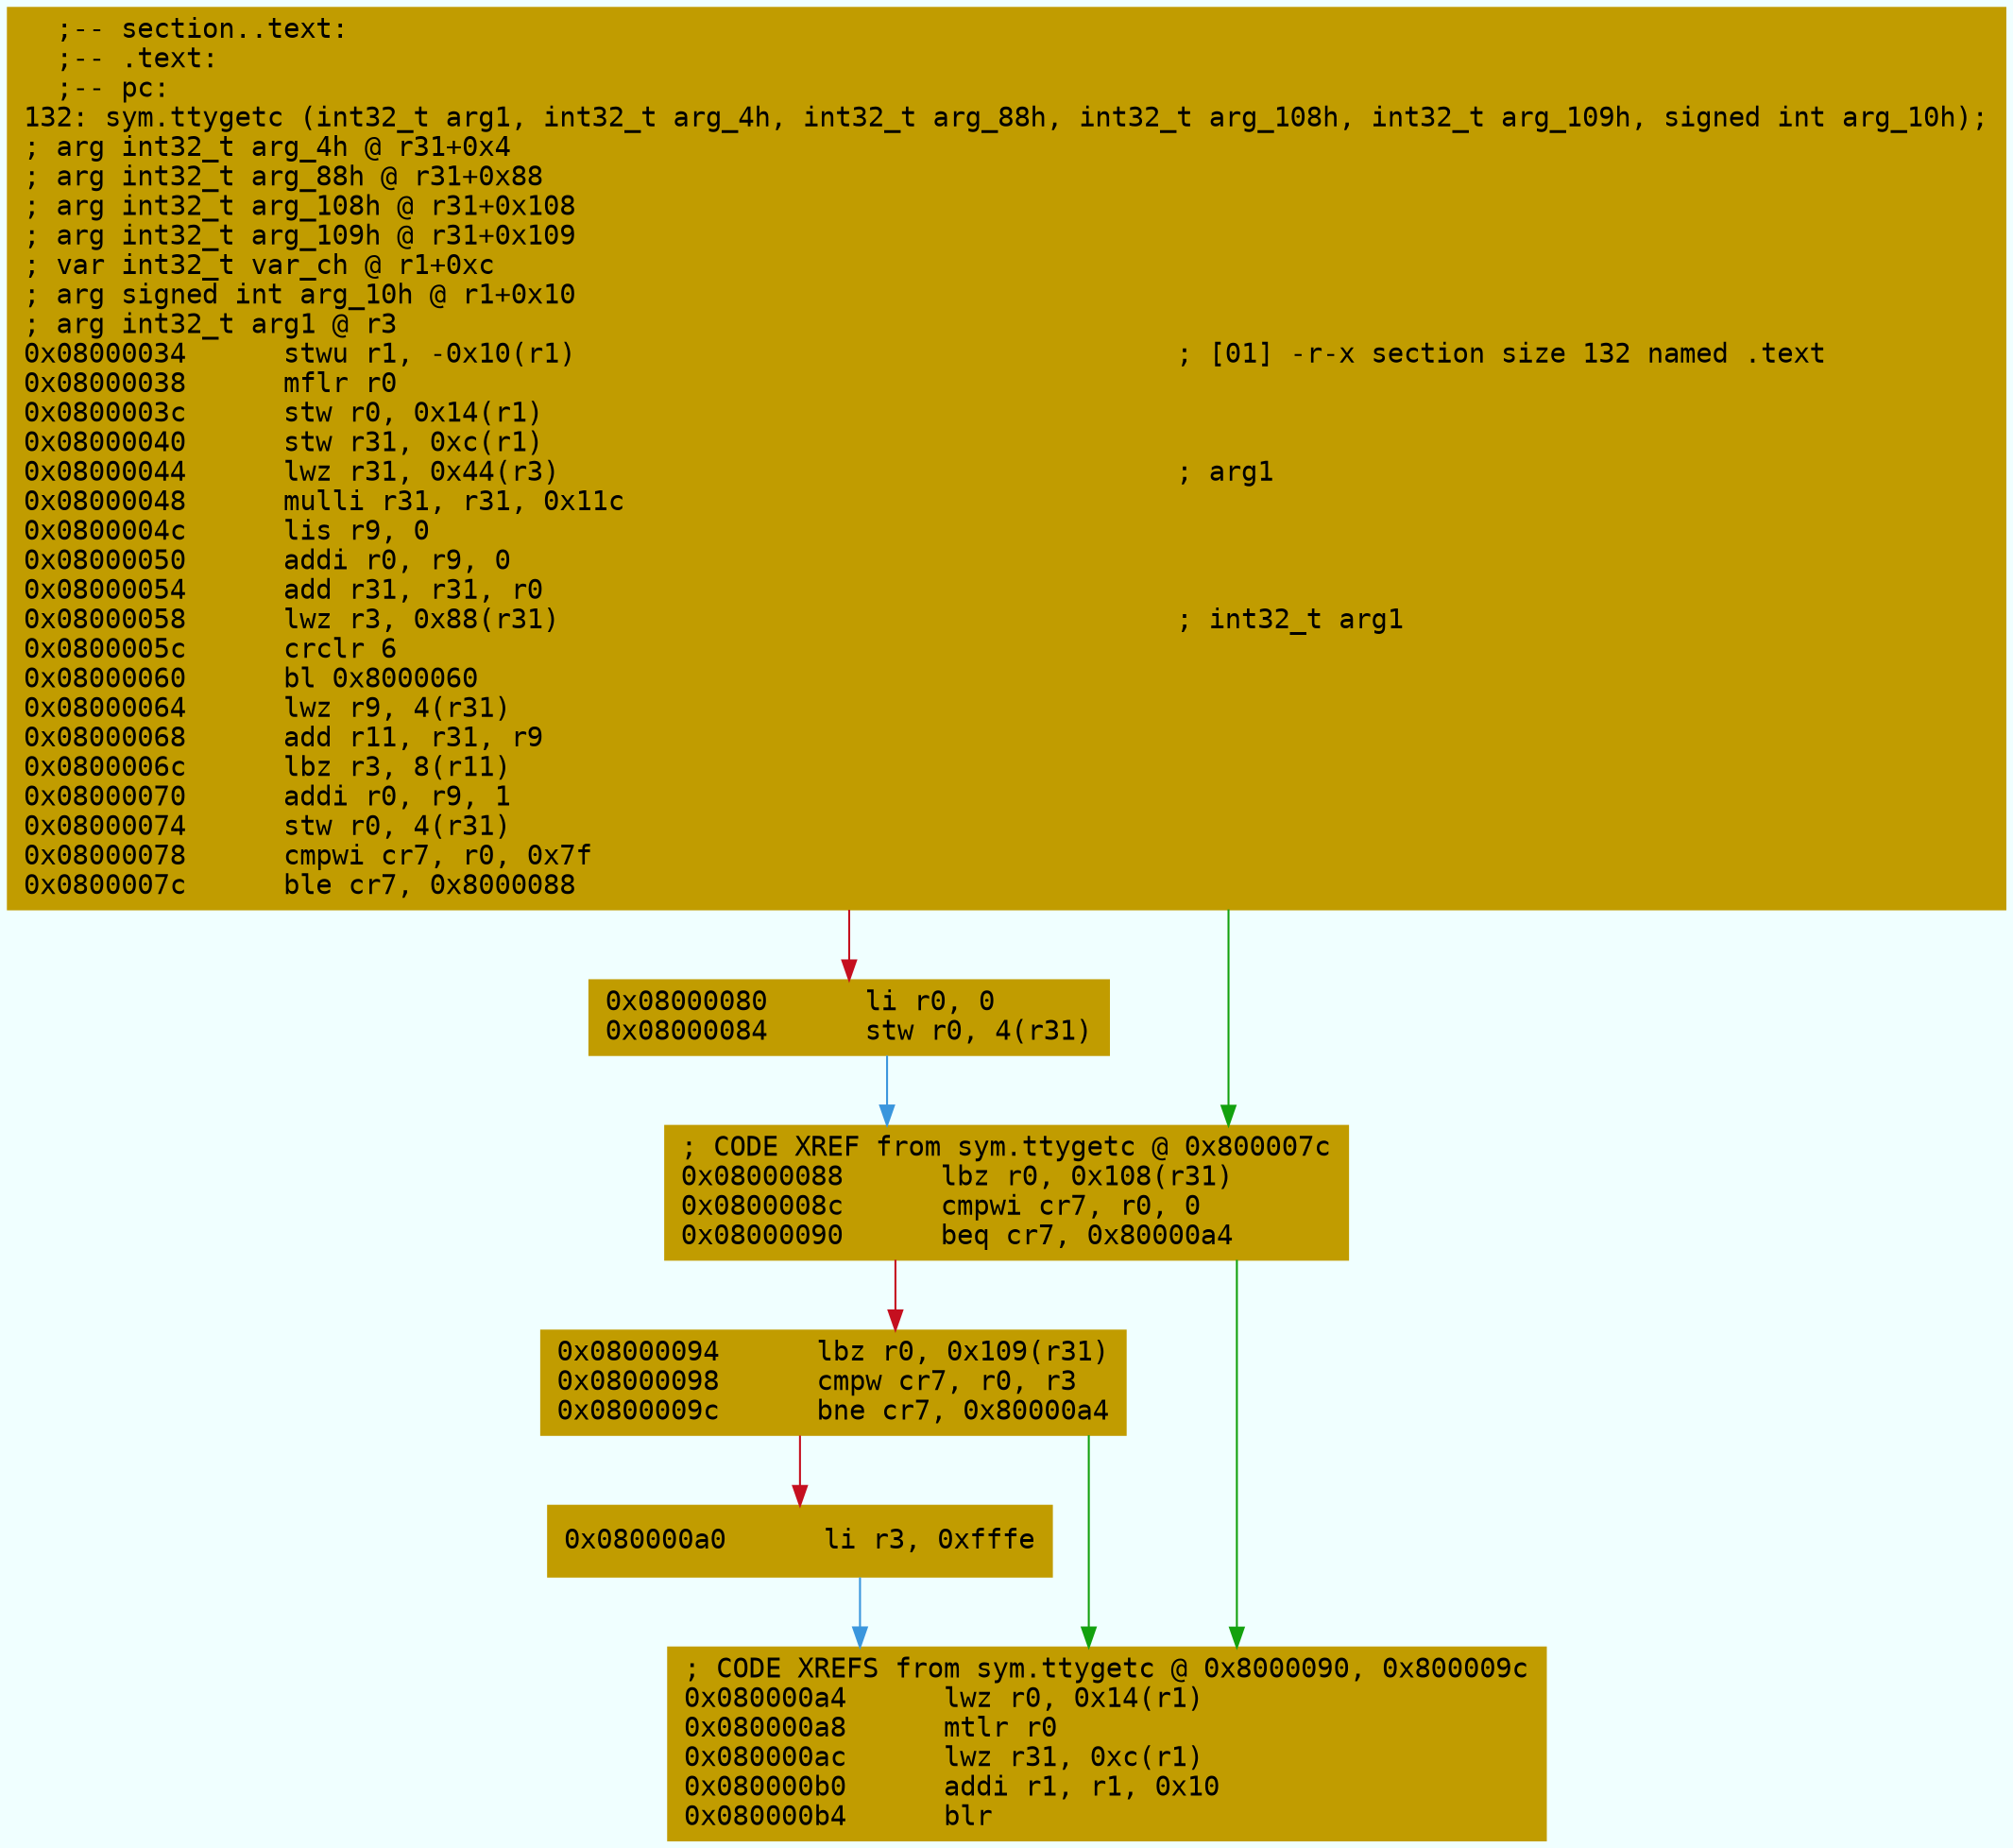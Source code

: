 digraph code {
	graph [bgcolor=azure fontsize=8 fontname="Courier" splines="ortho"];
	node [fillcolor=gray style=filled shape=box];
	edge [arrowhead="normal"];
	"0x08000034" [URL="sym.ttygetc/0x08000034", fillcolor="#c19c00",color="#c19c00", fontname="Courier",label="  ;-- section..text:\l  ;-- .text:\l  ;-- pc:\l132: sym.ttygetc (int32_t arg1, int32_t arg_4h, int32_t arg_88h, int32_t arg_108h, int32_t arg_109h, signed int arg_10h);\l; arg int32_t arg_4h @ r31+0x4\l; arg int32_t arg_88h @ r31+0x88\l; arg int32_t arg_108h @ r31+0x108\l; arg int32_t arg_109h @ r31+0x109\l; var int32_t var_ch @ r1+0xc\l; arg signed int arg_10h @ r1+0x10\l; arg int32_t arg1 @ r3\l0x08000034      stwu r1, -0x10(r1)                                     ; [01] -r-x section size 132 named .text\l0x08000038      mflr r0\l0x0800003c      stw r0, 0x14(r1)\l0x08000040      stw r31, 0xc(r1)\l0x08000044      lwz r31, 0x44(r3)                                      ; arg1\l0x08000048      mulli r31, r31, 0x11c\l0x0800004c      lis r9, 0\l0x08000050      addi r0, r9, 0\l0x08000054      add r31, r31, r0\l0x08000058      lwz r3, 0x88(r31)                                      ; int32_t arg1\l0x0800005c      crclr 6\l0x08000060      bl 0x8000060\l0x08000064      lwz r9, 4(r31)\l0x08000068      add r11, r31, r9\l0x0800006c      lbz r3, 8(r11)\l0x08000070      addi r0, r9, 1\l0x08000074      stw r0, 4(r31)\l0x08000078      cmpwi cr7, r0, 0x7f\l0x0800007c      ble cr7, 0x8000088\l"]
	"0x08000080" [URL="sym.ttygetc/0x08000080", fillcolor="#c19c00",color="#c19c00", fontname="Courier",label="0x08000080      li r0, 0\l0x08000084      stw r0, 4(r31)\l"]
	"0x08000088" [URL="sym.ttygetc/0x08000088", fillcolor="#c19c00",color="#c19c00", fontname="Courier",label="; CODE XREF from sym.ttygetc @ 0x800007c\l0x08000088      lbz r0, 0x108(r31)\l0x0800008c      cmpwi cr7, r0, 0\l0x08000090      beq cr7, 0x80000a4\l"]
	"0x08000094" [URL="sym.ttygetc/0x08000094", fillcolor="#c19c00",color="#c19c00", fontname="Courier",label="0x08000094      lbz r0, 0x109(r31)\l0x08000098      cmpw cr7, r0, r3\l0x0800009c      bne cr7, 0x80000a4\l"]
	"0x080000a0" [URL="sym.ttygetc/0x080000a0", fillcolor="#c19c00",color="#c19c00", fontname="Courier",label="0x080000a0      li r3, 0xfffe\l"]
	"0x080000a4" [URL="sym.ttygetc/0x080000a4", fillcolor="#c19c00",color="#c19c00", fontname="Courier",label="; CODE XREFS from sym.ttygetc @ 0x8000090, 0x800009c\l0x080000a4      lwz r0, 0x14(r1)\l0x080000a8      mtlr r0\l0x080000ac      lwz r31, 0xc(r1)\l0x080000b0      addi r1, r1, 0x10\l0x080000b4      blr\l"]
        "0x08000034" -> "0x08000088" [color="#13a10e"];
        "0x08000034" -> "0x08000080" [color="#c50f1f"];
        "0x08000080" -> "0x08000088" [color="#3a96dd"];
        "0x08000088" -> "0x080000a4" [color="#13a10e"];
        "0x08000088" -> "0x08000094" [color="#c50f1f"];
        "0x08000094" -> "0x080000a4" [color="#13a10e"];
        "0x08000094" -> "0x080000a0" [color="#c50f1f"];
        "0x080000a0" -> "0x080000a4" [color="#3a96dd"];
}
